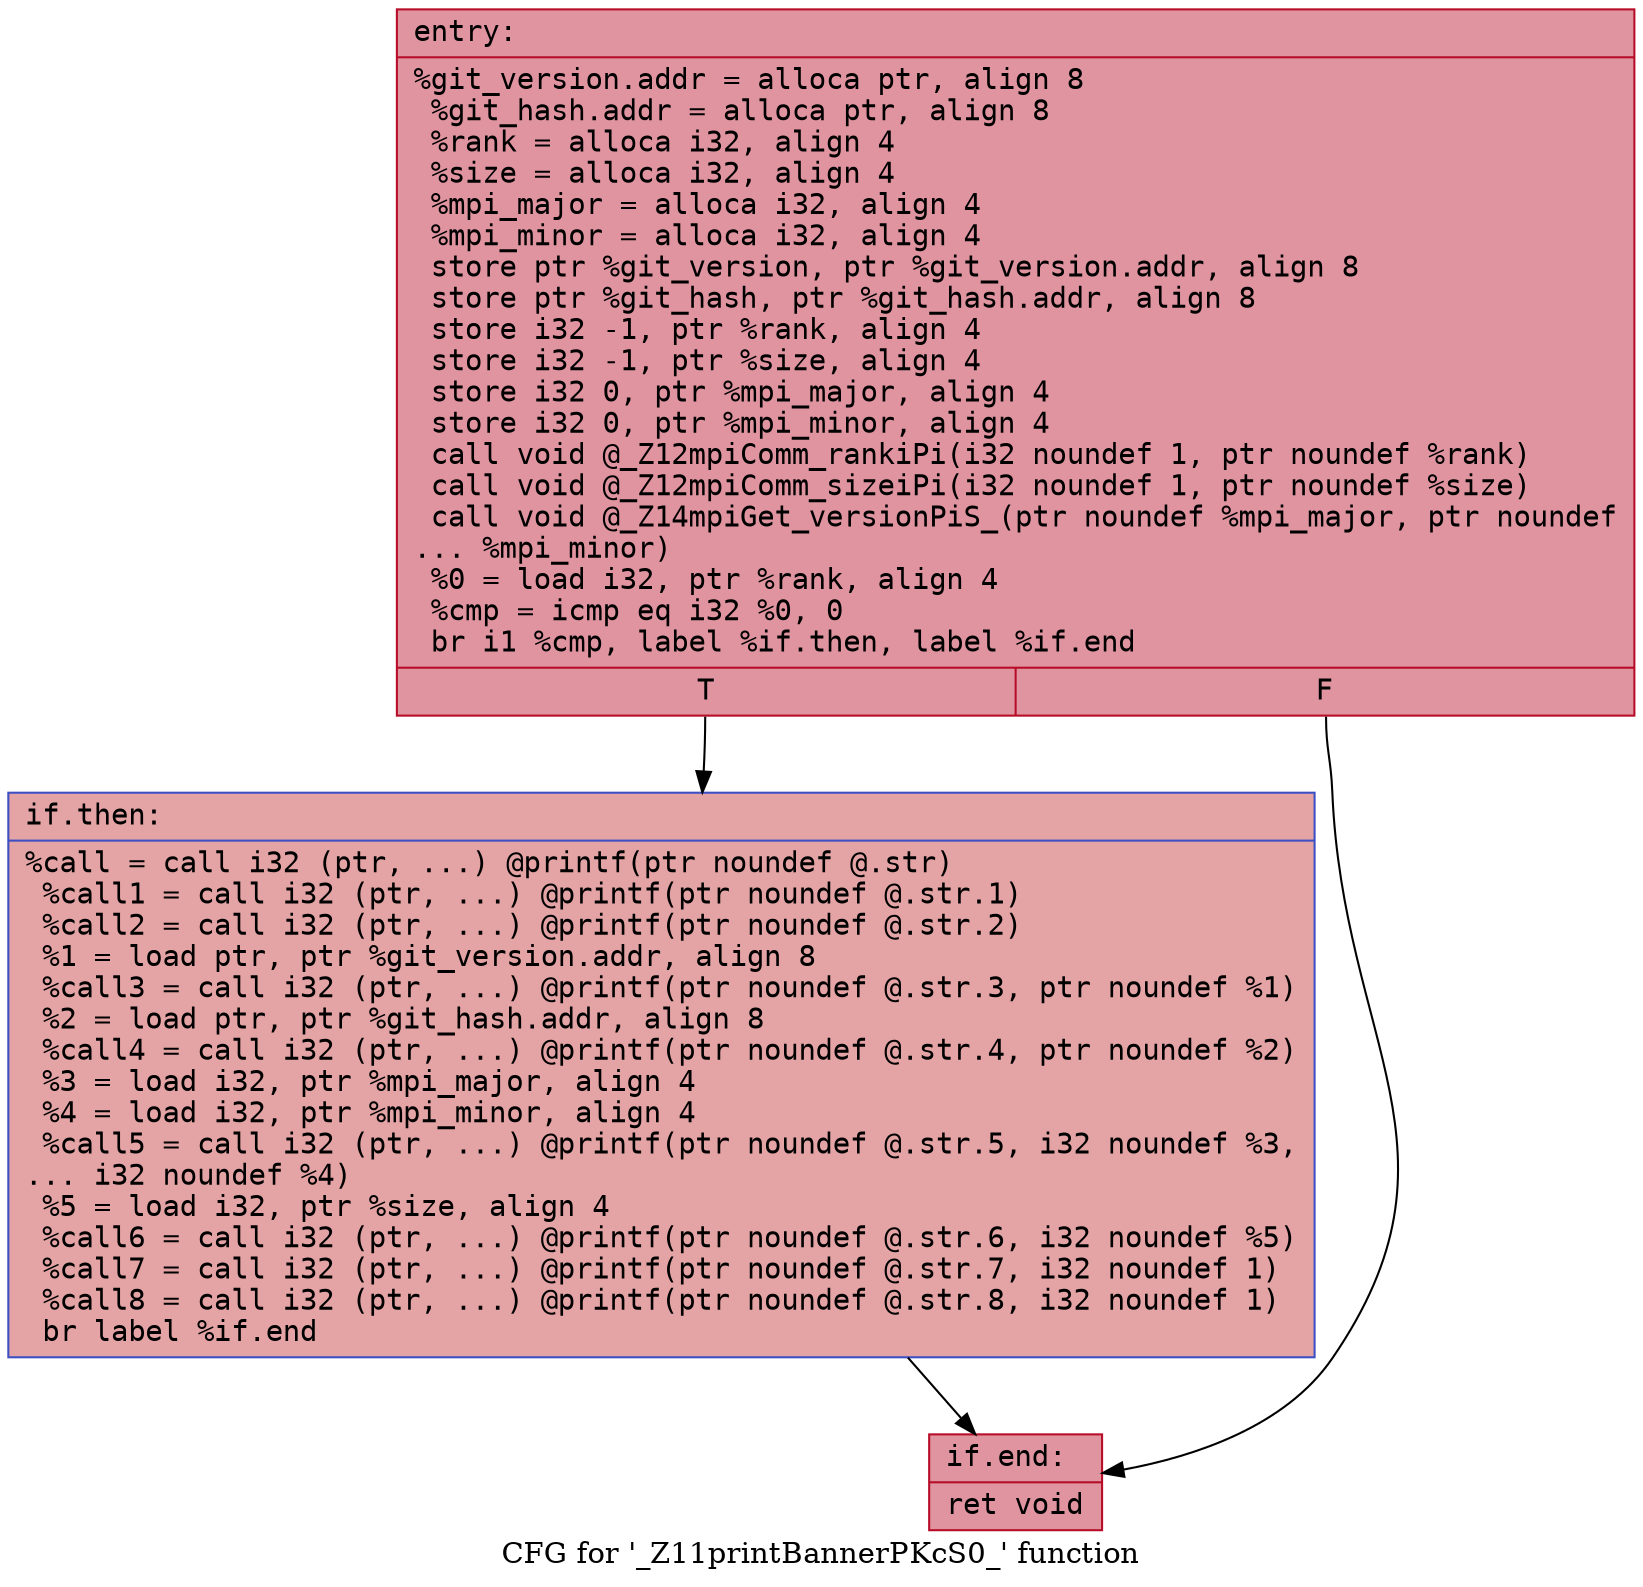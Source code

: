 digraph "CFG for '_Z11printBannerPKcS0_' function" {
	label="CFG for '_Z11printBannerPKcS0_' function";

	Node0x561c73bf29c0 [shape=record,color="#b70d28ff", style=filled, fillcolor="#b70d2870" fontname="Courier",label="{entry:\l|  %git_version.addr = alloca ptr, align 8\l  %git_hash.addr = alloca ptr, align 8\l  %rank = alloca i32, align 4\l  %size = alloca i32, align 4\l  %mpi_major = alloca i32, align 4\l  %mpi_minor = alloca i32, align 4\l  store ptr %git_version, ptr %git_version.addr, align 8\l  store ptr %git_hash, ptr %git_hash.addr, align 8\l  store i32 -1, ptr %rank, align 4\l  store i32 -1, ptr %size, align 4\l  store i32 0, ptr %mpi_major, align 4\l  store i32 0, ptr %mpi_minor, align 4\l  call void @_Z12mpiComm_rankiPi(i32 noundef 1, ptr noundef %rank)\l  call void @_Z12mpiComm_sizeiPi(i32 noundef 1, ptr noundef %size)\l  call void @_Z14mpiGet_versionPiS_(ptr noundef %mpi_major, ptr noundef\l... %mpi_minor)\l  %0 = load i32, ptr %rank, align 4\l  %cmp = icmp eq i32 %0, 0\l  br i1 %cmp, label %if.then, label %if.end\l|{<s0>T|<s1>F}}"];
	Node0x561c73bf29c0:s0 -> Node0x561c73bf3d50[tooltip="entry -> if.then\nProbability 37.50%" ];
	Node0x561c73bf29c0:s1 -> Node0x561c73bf3e20[tooltip="entry -> if.end\nProbability 62.50%" ];
	Node0x561c73bf3d50 [shape=record,color="#3d50c3ff", style=filled, fillcolor="#c32e3170" fontname="Courier",label="{if.then:\l|  %call = call i32 (ptr, ...) @printf(ptr noundef @.str)\l  %call1 = call i32 (ptr, ...) @printf(ptr noundef @.str.1)\l  %call2 = call i32 (ptr, ...) @printf(ptr noundef @.str.2)\l  %1 = load ptr, ptr %git_version.addr, align 8\l  %call3 = call i32 (ptr, ...) @printf(ptr noundef @.str.3, ptr noundef %1)\l  %2 = load ptr, ptr %git_hash.addr, align 8\l  %call4 = call i32 (ptr, ...) @printf(ptr noundef @.str.4, ptr noundef %2)\l  %3 = load i32, ptr %mpi_major, align 4\l  %4 = load i32, ptr %mpi_minor, align 4\l  %call5 = call i32 (ptr, ...) @printf(ptr noundef @.str.5, i32 noundef %3,\l... i32 noundef %4)\l  %5 = load i32, ptr %size, align 4\l  %call6 = call i32 (ptr, ...) @printf(ptr noundef @.str.6, i32 noundef %5)\l  %call7 = call i32 (ptr, ...) @printf(ptr noundef @.str.7, i32 noundef 1)\l  %call8 = call i32 (ptr, ...) @printf(ptr noundef @.str.8, i32 noundef 1)\l  br label %if.end\l}"];
	Node0x561c73bf3d50 -> Node0x561c73bf3e20[tooltip="if.then -> if.end\nProbability 100.00%" ];
	Node0x561c73bf3e20 [shape=record,color="#b70d28ff", style=filled, fillcolor="#b70d2870" fontname="Courier",label="{if.end:\l|  ret void\l}"];
}
